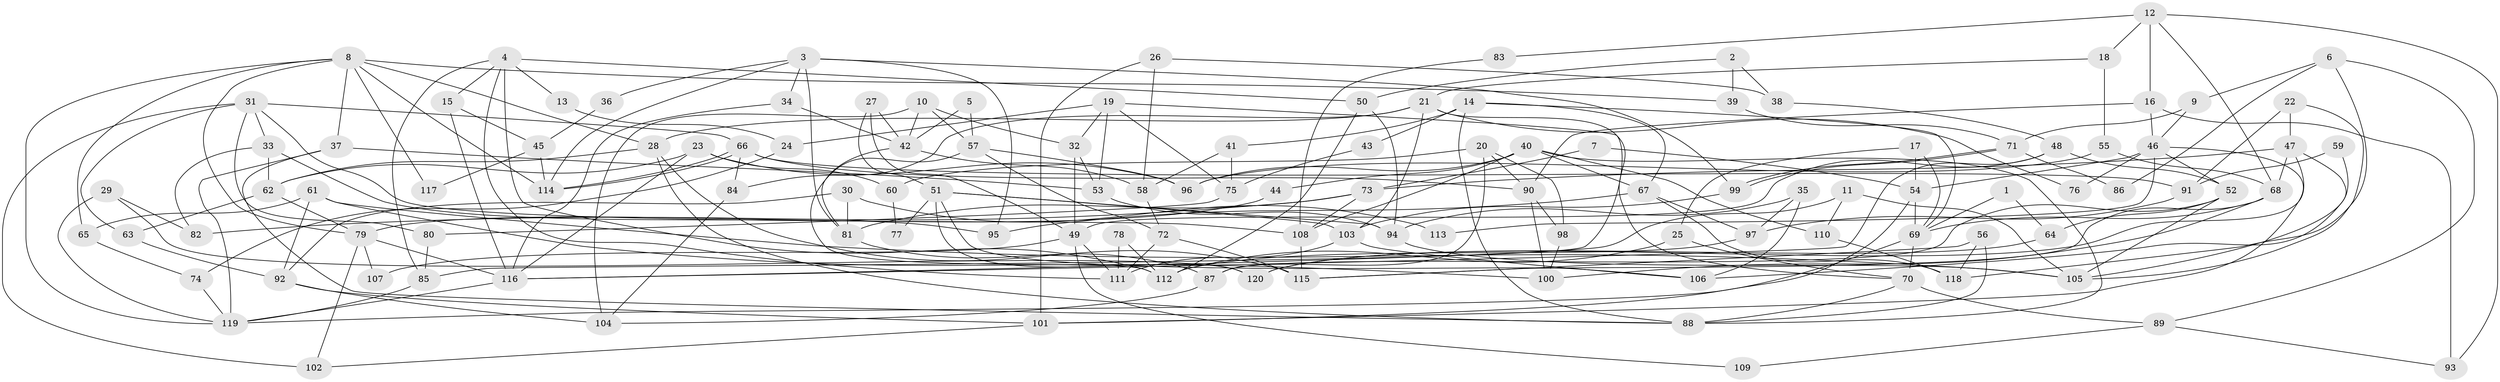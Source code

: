 // coarse degree distribution, {6: 0.2702702702702703, 5: 0.08108108108108109, 12: 0.05405405405405406, 11: 0.02702702702702703, 2: 0.13513513513513514, 14: 0.02702702702702703, 10: 0.05405405405405406, 8: 0.05405405405405406, 9: 0.16216216216216217, 7: 0.05405405405405406, 17: 0.02702702702702703, 4: 0.02702702702702703, 3: 0.02702702702702703}
// Generated by graph-tools (version 1.1) at 2025/18/03/04/25 18:18:58]
// undirected, 120 vertices, 240 edges
graph export_dot {
graph [start="1"]
  node [color=gray90,style=filled];
  1;
  2;
  3;
  4;
  5;
  6;
  7;
  8;
  9;
  10;
  11;
  12;
  13;
  14;
  15;
  16;
  17;
  18;
  19;
  20;
  21;
  22;
  23;
  24;
  25;
  26;
  27;
  28;
  29;
  30;
  31;
  32;
  33;
  34;
  35;
  36;
  37;
  38;
  39;
  40;
  41;
  42;
  43;
  44;
  45;
  46;
  47;
  48;
  49;
  50;
  51;
  52;
  53;
  54;
  55;
  56;
  57;
  58;
  59;
  60;
  61;
  62;
  63;
  64;
  65;
  66;
  67;
  68;
  69;
  70;
  71;
  72;
  73;
  74;
  75;
  76;
  77;
  78;
  79;
  80;
  81;
  82;
  83;
  84;
  85;
  86;
  87;
  88;
  89;
  90;
  91;
  92;
  93;
  94;
  95;
  96;
  97;
  98;
  99;
  100;
  101;
  102;
  103;
  104;
  105;
  106;
  107;
  108;
  109;
  110;
  111;
  112;
  113;
  114;
  115;
  116;
  117;
  118;
  119;
  120;
  1 -- 69;
  1 -- 64;
  2 -- 38;
  2 -- 50;
  2 -- 39;
  3 -- 95;
  3 -- 34;
  3 -- 36;
  3 -- 81;
  3 -- 99;
  3 -- 114;
  4 -- 112;
  4 -- 85;
  4 -- 13;
  4 -- 15;
  4 -- 50;
  4 -- 111;
  5 -- 42;
  5 -- 57;
  6 -- 9;
  6 -- 118;
  6 -- 86;
  6 -- 89;
  7 -- 73;
  7 -- 54;
  8 -- 28;
  8 -- 114;
  8 -- 37;
  8 -- 39;
  8 -- 65;
  8 -- 79;
  8 -- 117;
  8 -- 119;
  9 -- 46;
  9 -- 71;
  10 -- 32;
  10 -- 42;
  10 -- 57;
  10 -- 104;
  11 -- 116;
  11 -- 105;
  11 -- 110;
  12 -- 16;
  12 -- 93;
  12 -- 18;
  12 -- 68;
  12 -- 83;
  13 -- 24;
  14 -- 88;
  14 -- 69;
  14 -- 41;
  14 -- 43;
  14 -- 67;
  15 -- 116;
  15 -- 45;
  16 -- 90;
  16 -- 46;
  16 -- 93;
  17 -- 69;
  17 -- 25;
  17 -- 54;
  18 -- 21;
  18 -- 55;
  19 -- 70;
  19 -- 32;
  19 -- 24;
  19 -- 53;
  19 -- 75;
  20 -- 90;
  20 -- 98;
  20 -- 60;
  20 -- 87;
  21 -- 103;
  21 -- 84;
  21 -- 28;
  21 -- 76;
  21 -- 85;
  22 -- 105;
  22 -- 47;
  22 -- 91;
  23 -- 62;
  23 -- 116;
  23 -- 60;
  23 -- 96;
  24 -- 74;
  25 -- 70;
  25 -- 112;
  26 -- 58;
  26 -- 101;
  26 -- 38;
  27 -- 42;
  27 -- 51;
  27 -- 49;
  28 -- 115;
  28 -- 62;
  28 -- 88;
  29 -- 119;
  29 -- 120;
  29 -- 82;
  30 -- 92;
  30 -- 81;
  30 -- 113;
  31 -- 102;
  31 -- 33;
  31 -- 63;
  31 -- 66;
  31 -- 80;
  31 -- 108;
  32 -- 53;
  32 -- 49;
  33 -- 62;
  33 -- 82;
  33 -- 95;
  34 -- 116;
  34 -- 42;
  35 -- 97;
  35 -- 106;
  35 -- 94;
  36 -- 45;
  37 -- 88;
  37 -- 53;
  37 -- 119;
  38 -- 48;
  39 -- 71;
  40 -- 88;
  40 -- 96;
  40 -- 44;
  40 -- 67;
  40 -- 108;
  40 -- 110;
  41 -- 75;
  41 -- 58;
  42 -- 58;
  42 -- 81;
  43 -- 75;
  44 -- 79;
  45 -- 114;
  45 -- 117;
  46 -- 52;
  46 -- 54;
  46 -- 76;
  46 -- 101;
  46 -- 113;
  47 -- 105;
  47 -- 68;
  47 -- 73;
  47 -- 120;
  48 -- 116;
  48 -- 49;
  48 -- 52;
  49 -- 111;
  49 -- 107;
  49 -- 109;
  50 -- 94;
  50 -- 112;
  51 -- 103;
  51 -- 94;
  51 -- 77;
  51 -- 106;
  51 -- 120;
  52 -- 87;
  52 -- 64;
  52 -- 105;
  53 -- 94;
  54 -- 69;
  54 -- 101;
  55 -- 96;
  55 -- 68;
  56 -- 115;
  56 -- 118;
  56 -- 88;
  57 -- 112;
  57 -- 72;
  57 -- 96;
  58 -- 72;
  59 -- 91;
  59 -- 106;
  60 -- 77;
  61 -- 105;
  61 -- 92;
  61 -- 65;
  61 -- 100;
  62 -- 63;
  62 -- 79;
  63 -- 92;
  64 -- 120;
  65 -- 74;
  66 -- 114;
  66 -- 114;
  66 -- 84;
  66 -- 90;
  66 -- 91;
  67 -- 95;
  67 -- 97;
  67 -- 118;
  68 -- 69;
  68 -- 100;
  68 -- 115;
  69 -- 119;
  69 -- 70;
  70 -- 88;
  70 -- 89;
  71 -- 99;
  71 -- 99;
  71 -- 86;
  72 -- 115;
  72 -- 111;
  73 -- 108;
  73 -- 81;
  73 -- 82;
  74 -- 119;
  75 -- 80;
  78 -- 112;
  78 -- 111;
  79 -- 102;
  79 -- 107;
  79 -- 116;
  80 -- 85;
  81 -- 87;
  83 -- 108;
  84 -- 104;
  85 -- 119;
  87 -- 104;
  89 -- 93;
  89 -- 109;
  90 -- 100;
  90 -- 98;
  91 -- 97;
  92 -- 101;
  92 -- 104;
  94 -- 105;
  97 -- 112;
  98 -- 100;
  99 -- 103;
  101 -- 102;
  103 -- 111;
  103 -- 106;
  108 -- 115;
  110 -- 118;
  116 -- 119;
}
